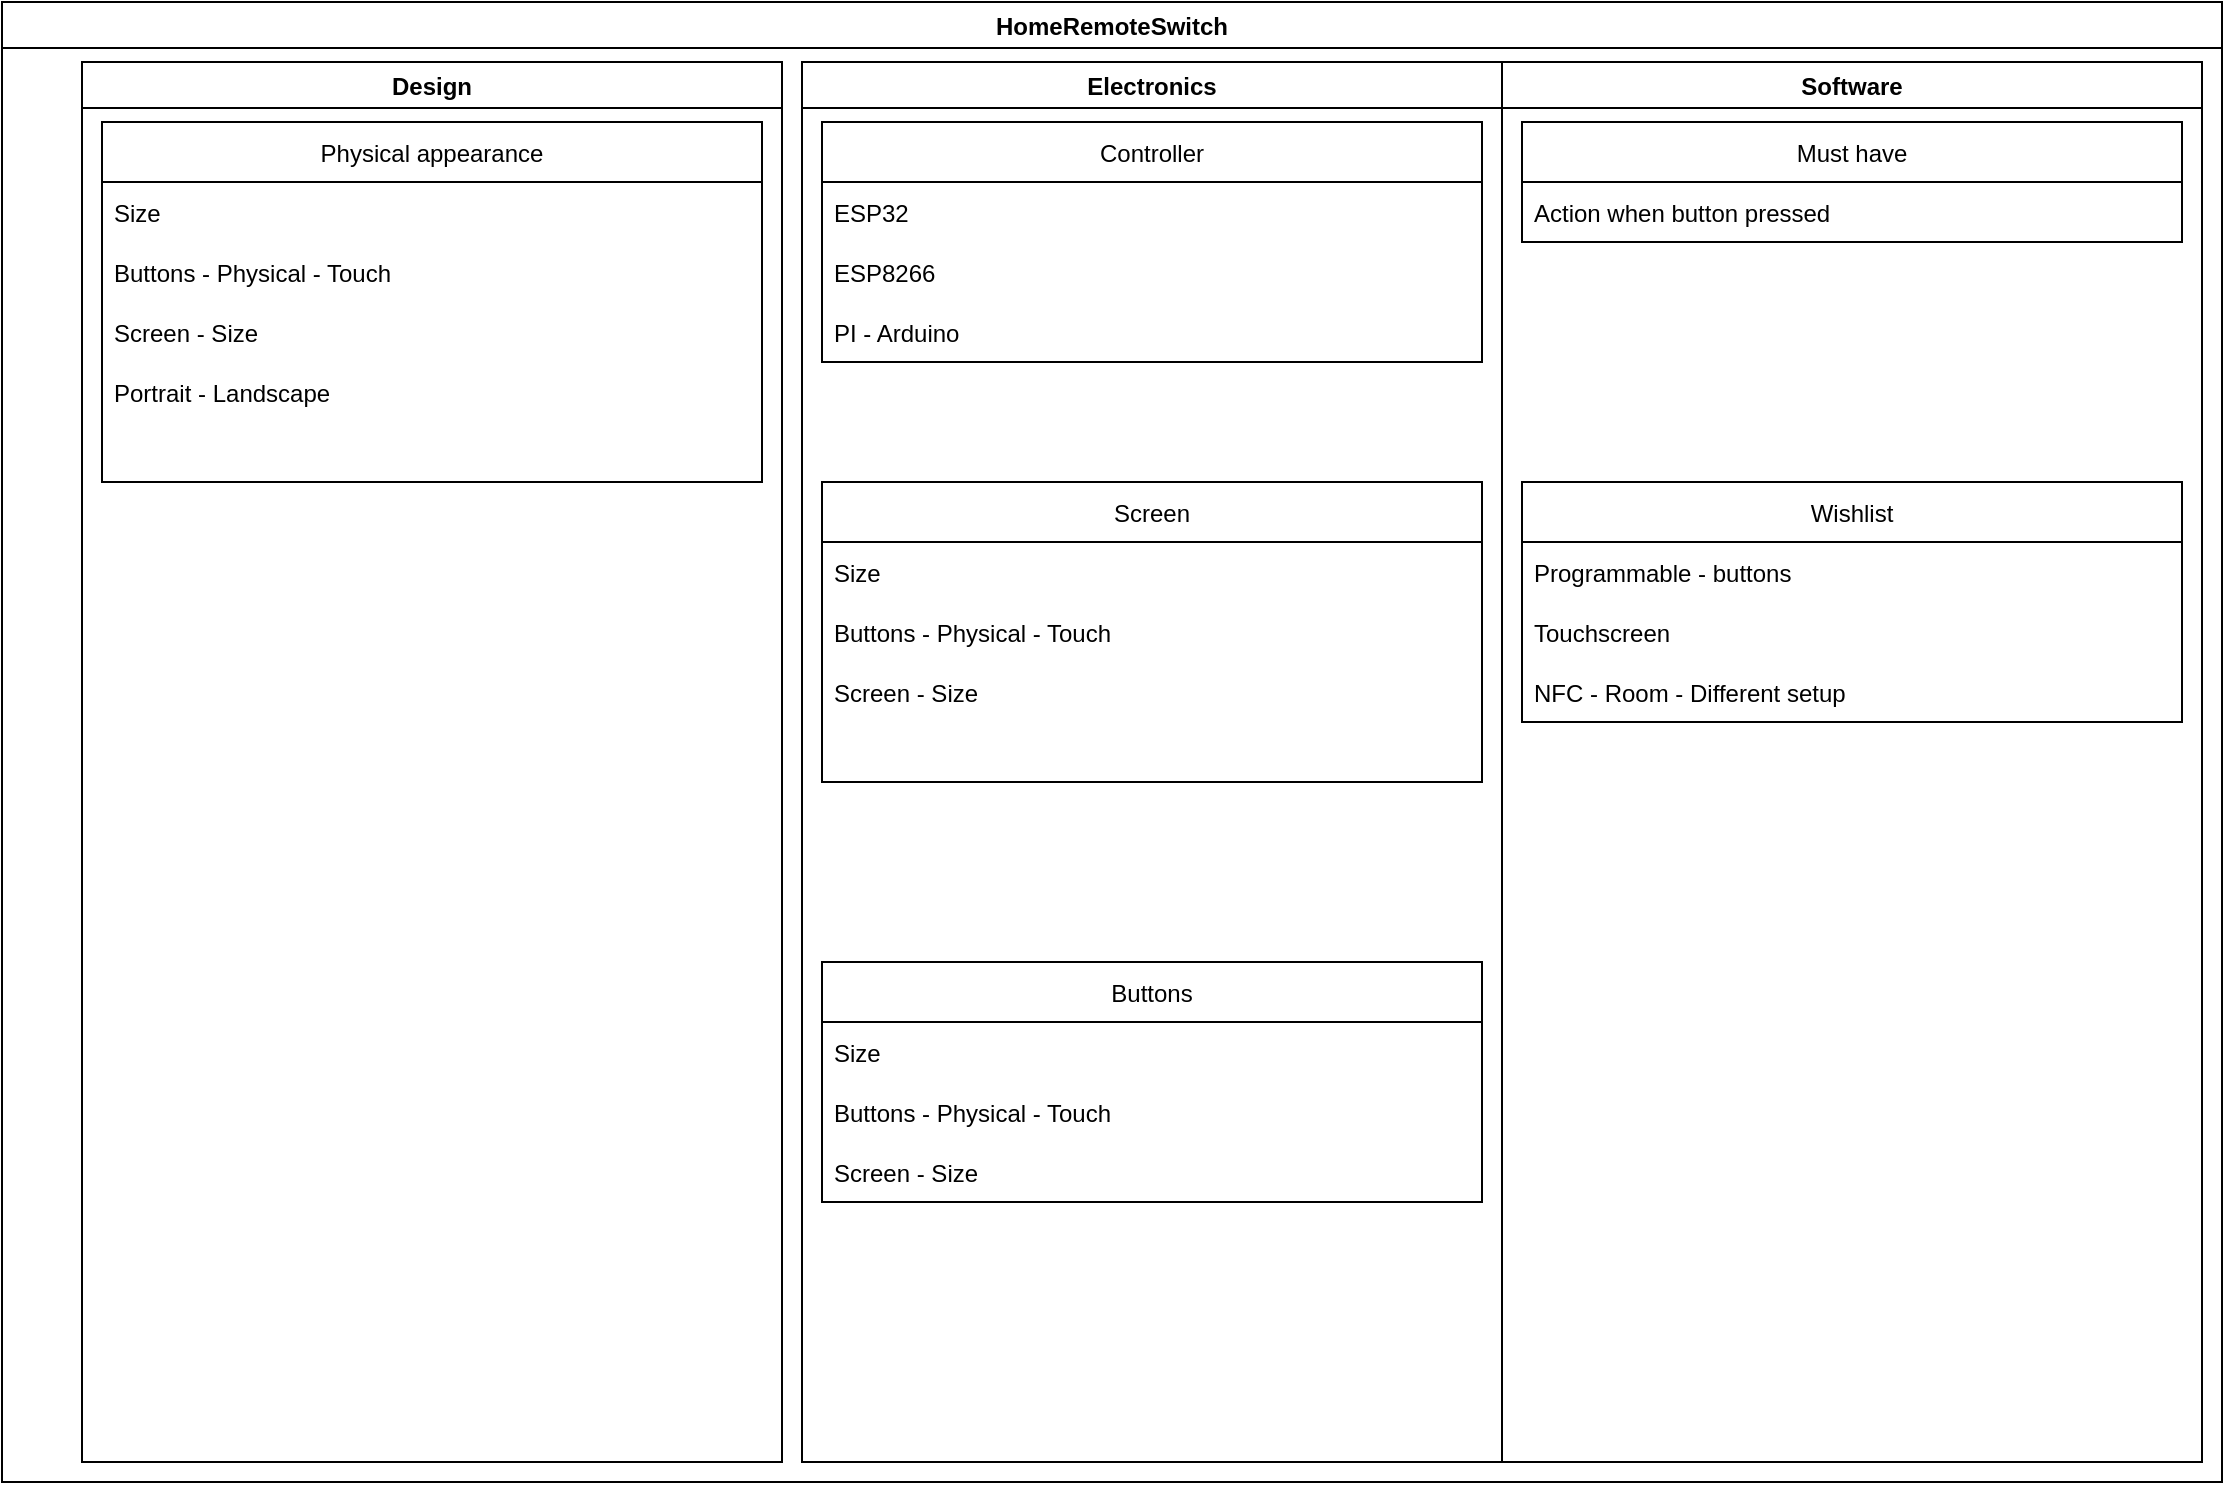 <mxfile compressed="true" version="16.4.3" type="github" pages="2"><diagram id="cyj2I8m4CIORVA16PG1a" name="Feature List"><mxGraphModel dx="1422" dy="772" grid="1" gridSize="10" guides="1" tooltips="1" connect="1" arrows="1" fold="1" page="1" pageScale="1" pageWidth="1169" pageHeight="827" math="0" shadow="0"><root><mxCell id="NA2hU8dsr6udeIv2EZfv-0"/><mxCell id="NA2hU8dsr6udeIv2EZfv-1" parent="NA2hU8dsr6udeIv2EZfv-0"/><mxCell id="NA2hU8dsr6udeIv2EZfv-2" value="HomeRemoteSwitch" style="swimlane;glass=0;" parent="NA2hU8dsr6udeIv2EZfv-1" vertex="1"><mxGeometry x="40" y="10" width="1110" height="740" as="geometry"><mxRectangle x="40" y="10" width="150" height="23" as="alternateBounds"/></mxGeometry></mxCell><mxCell id="NA2hU8dsr6udeIv2EZfv-3" value="Design" style="swimlane;glass=0;" parent="NA2hU8dsr6udeIv2EZfv-2" vertex="1"><mxGeometry x="40" y="30" width="350" height="700" as="geometry"/></mxCell><mxCell id="TW4_gjaISeFZMl4BVUy--1" value="Physical appearance" style="swimlane;fontStyle=0;childLayout=stackLayout;horizontal=1;startSize=30;horizontalStack=0;resizeParent=1;resizeParentMax=0;resizeLast=0;collapsible=1;marginBottom=0;glass=0;" parent="NA2hU8dsr6udeIv2EZfv-3" vertex="1"><mxGeometry x="10" y="30" width="330" height="180" as="geometry"/></mxCell><mxCell id="TW4_gjaISeFZMl4BVUy--2" value="Size" style="text;strokeColor=none;fillColor=none;align=left;verticalAlign=middle;spacingLeft=4;spacingRight=4;overflow=hidden;points=[[0,0.5],[1,0.5]];portConstraint=eastwest;rotatable=0;glass=0;" parent="TW4_gjaISeFZMl4BVUy--1" vertex="1"><mxGeometry y="30" width="330" height="30" as="geometry"/></mxCell><mxCell id="TW4_gjaISeFZMl4BVUy--3" value="Buttons - Physical - Touch" style="text;strokeColor=none;fillColor=none;align=left;verticalAlign=middle;spacingLeft=4;spacingRight=4;overflow=hidden;points=[[0,0.5],[1,0.5]];portConstraint=eastwest;rotatable=0;glass=0;" parent="TW4_gjaISeFZMl4BVUy--1" vertex="1"><mxGeometry y="60" width="330" height="30" as="geometry"/></mxCell><mxCell id="TW4_gjaISeFZMl4BVUy--4" value="Screen - Size" style="text;strokeColor=none;fillColor=none;align=left;verticalAlign=middle;spacingLeft=4;spacingRight=4;overflow=hidden;points=[[0,0.5],[1,0.5]];portConstraint=eastwest;rotatable=0;glass=0;" parent="TW4_gjaISeFZMl4BVUy--1" vertex="1"><mxGeometry y="90" width="330" height="30" as="geometry"/></mxCell><mxCell id="TW4_gjaISeFZMl4BVUy--27" value="Portrait - Landscape" style="text;strokeColor=none;fillColor=none;align=left;verticalAlign=middle;spacingLeft=4;spacingRight=4;overflow=hidden;points=[[0,0.5],[1,0.5]];portConstraint=eastwest;rotatable=0;glass=0;" parent="TW4_gjaISeFZMl4BVUy--1" vertex="1"><mxGeometry y="120" width="330" height="30" as="geometry"/></mxCell><mxCell id="TW4_gjaISeFZMl4BVUy--28" style="text;strokeColor=none;fillColor=none;align=left;verticalAlign=middle;spacingLeft=4;spacingRight=4;overflow=hidden;points=[[0,0.5],[1,0.5]];portConstraint=eastwest;rotatable=0;glass=0;" parent="TW4_gjaISeFZMl4BVUy--1" vertex="1"><mxGeometry y="150" width="330" height="30" as="geometry"/></mxCell><mxCell id="NA2hU8dsr6udeIv2EZfv-5" value="Electronics" style="swimlane;glass=0;" parent="NA2hU8dsr6udeIv2EZfv-2" vertex="1"><mxGeometry x="400" y="30" width="350" height="700" as="geometry"/></mxCell><mxCell id="TW4_gjaISeFZMl4BVUy--16" value="Screen" style="swimlane;fontStyle=0;childLayout=stackLayout;horizontal=1;startSize=30;horizontalStack=0;resizeParent=1;resizeParentMax=0;resizeLast=0;collapsible=1;marginBottom=0;glass=0;" parent="NA2hU8dsr6udeIv2EZfv-5" vertex="1"><mxGeometry x="10" y="210" width="330" height="150" as="geometry"/></mxCell><mxCell id="TW4_gjaISeFZMl4BVUy--17" value="Size" style="text;strokeColor=none;fillColor=none;align=left;verticalAlign=middle;spacingLeft=4;spacingRight=4;overflow=hidden;points=[[0,0.5],[1,0.5]];portConstraint=eastwest;rotatable=0;glass=0;" parent="TW4_gjaISeFZMl4BVUy--16" vertex="1"><mxGeometry y="30" width="330" height="30" as="geometry"/></mxCell><mxCell id="TW4_gjaISeFZMl4BVUy--18" value="Buttons - Physical - Touch" style="text;strokeColor=none;fillColor=none;align=left;verticalAlign=middle;spacingLeft=4;spacingRight=4;overflow=hidden;points=[[0,0.5],[1,0.5]];portConstraint=eastwest;rotatable=0;glass=0;" parent="TW4_gjaISeFZMl4BVUy--16" vertex="1"><mxGeometry y="60" width="330" height="30" as="geometry"/></mxCell><mxCell id="TW4_gjaISeFZMl4BVUy--19" value="Screen - Size" style="text;strokeColor=none;fillColor=none;align=left;verticalAlign=middle;spacingLeft=4;spacingRight=4;overflow=hidden;points=[[0,0.5],[1,0.5]];portConstraint=eastwest;rotatable=0;glass=0;" parent="TW4_gjaISeFZMl4BVUy--16" vertex="1"><mxGeometry y="90" width="330" height="30" as="geometry"/></mxCell><mxCell id="TW4_gjaISeFZMl4BVUy--29" style="text;strokeColor=none;fillColor=none;align=left;verticalAlign=middle;spacingLeft=4;spacingRight=4;overflow=hidden;points=[[0,0.5],[1,0.5]];portConstraint=eastwest;rotatable=0;glass=0;" parent="TW4_gjaISeFZMl4BVUy--16" vertex="1"><mxGeometry y="120" width="330" height="30" as="geometry"/></mxCell><mxCell id="TW4_gjaISeFZMl4BVUy--23" value="Buttons" style="swimlane;fontStyle=0;childLayout=stackLayout;horizontal=1;startSize=30;horizontalStack=0;resizeParent=1;resizeParentMax=0;resizeLast=0;collapsible=1;marginBottom=0;glass=0;" parent="NA2hU8dsr6udeIv2EZfv-5" vertex="1"><mxGeometry x="10" y="450" width="330" height="120" as="geometry"/></mxCell><mxCell id="TW4_gjaISeFZMl4BVUy--24" value="Size" style="text;strokeColor=none;fillColor=none;align=left;verticalAlign=middle;spacingLeft=4;spacingRight=4;overflow=hidden;points=[[0,0.5],[1,0.5]];portConstraint=eastwest;rotatable=0;glass=0;" parent="TW4_gjaISeFZMl4BVUy--23" vertex="1"><mxGeometry y="30" width="330" height="30" as="geometry"/></mxCell><mxCell id="TW4_gjaISeFZMl4BVUy--25" value="Buttons - Physical - Touch" style="text;strokeColor=none;fillColor=none;align=left;verticalAlign=middle;spacingLeft=4;spacingRight=4;overflow=hidden;points=[[0,0.5],[1,0.5]];portConstraint=eastwest;rotatable=0;glass=0;" parent="TW4_gjaISeFZMl4BVUy--23" vertex="1"><mxGeometry y="60" width="330" height="30" as="geometry"/></mxCell><mxCell id="TW4_gjaISeFZMl4BVUy--26" value="Screen - Size" style="text;strokeColor=none;fillColor=none;align=left;verticalAlign=middle;spacingLeft=4;spacingRight=4;overflow=hidden;points=[[0,0.5],[1,0.5]];portConstraint=eastwest;rotatable=0;glass=0;" parent="TW4_gjaISeFZMl4BVUy--23" vertex="1"><mxGeometry y="90" width="330" height="30" as="geometry"/></mxCell><mxCell id="NA2hU8dsr6udeIv2EZfv-6" value="Software" style="swimlane;glass=0;" parent="NA2hU8dsr6udeIv2EZfv-2" vertex="1"><mxGeometry x="750" y="30" width="350" height="700" as="geometry"/></mxCell><mxCell id="TW4_gjaISeFZMl4BVUy--39" value="Must have" style="swimlane;fontStyle=0;childLayout=stackLayout;horizontal=1;startSize=30;horizontalStack=0;resizeParent=1;resizeParentMax=0;resizeLast=0;collapsible=1;marginBottom=0;glass=0;" parent="NA2hU8dsr6udeIv2EZfv-6" vertex="1"><mxGeometry x="10" y="30" width="330" height="60" as="geometry"/></mxCell><mxCell id="TW4_gjaISeFZMl4BVUy--42" value="Action when button pressed" style="text;strokeColor=none;fillColor=none;align=left;verticalAlign=middle;spacingLeft=4;spacingRight=4;overflow=hidden;points=[[0,0.5],[1,0.5]];portConstraint=eastwest;rotatable=0;glass=0;" parent="TW4_gjaISeFZMl4BVUy--39" vertex="1"><mxGeometry y="30" width="330" height="30" as="geometry"/></mxCell><mxCell id="TW4_gjaISeFZMl4BVUy--9" value="Controller" style="swimlane;fontStyle=0;childLayout=stackLayout;horizontal=1;startSize=30;horizontalStack=0;resizeParent=1;resizeParentMax=0;resizeLast=0;collapsible=1;marginBottom=0;glass=0;" parent="NA2hU8dsr6udeIv2EZfv-1" vertex="1"><mxGeometry x="450" y="70" width="330" height="120" as="geometry"/></mxCell><mxCell id="TW4_gjaISeFZMl4BVUy--10" value="ESP32" style="text;strokeColor=none;fillColor=none;align=left;verticalAlign=middle;spacingLeft=4;spacingRight=4;overflow=hidden;points=[[0,0.5],[1,0.5]];portConstraint=eastwest;rotatable=0;glass=0;" parent="TW4_gjaISeFZMl4BVUy--9" vertex="1"><mxGeometry y="30" width="330" height="30" as="geometry"/></mxCell><mxCell id="TW4_gjaISeFZMl4BVUy--11" value="ESP8266" style="text;strokeColor=none;fillColor=none;align=left;verticalAlign=middle;spacingLeft=4;spacingRight=4;overflow=hidden;points=[[0,0.5],[1,0.5]];portConstraint=eastwest;rotatable=0;glass=0;" parent="TW4_gjaISeFZMl4BVUy--9" vertex="1"><mxGeometry y="60" width="330" height="30" as="geometry"/></mxCell><mxCell id="TW4_gjaISeFZMl4BVUy--12" value="PI - Arduino" style="text;strokeColor=none;fillColor=none;align=left;verticalAlign=middle;spacingLeft=4;spacingRight=4;overflow=hidden;points=[[0,0.5],[1,0.5]];portConstraint=eastwest;rotatable=0;glass=0;" parent="TW4_gjaISeFZMl4BVUy--9" vertex="1"><mxGeometry y="90" width="330" height="30" as="geometry"/></mxCell><mxCell id="TW4_gjaISeFZMl4BVUy--34" value="Wishlist" style="swimlane;fontStyle=0;childLayout=stackLayout;horizontal=1;startSize=30;horizontalStack=0;resizeParent=1;resizeParentMax=0;resizeLast=0;collapsible=1;marginBottom=0;glass=0;" parent="NA2hU8dsr6udeIv2EZfv-1" vertex="1"><mxGeometry x="800" y="250" width="330" height="120" as="geometry"/></mxCell><mxCell id="TW4_gjaISeFZMl4BVUy--35" value="Programmable - buttons" style="text;strokeColor=none;fillColor=none;align=left;verticalAlign=middle;spacingLeft=4;spacingRight=4;overflow=hidden;points=[[0,0.5],[1,0.5]];portConstraint=eastwest;rotatable=0;glass=0;" parent="TW4_gjaISeFZMl4BVUy--34" vertex="1"><mxGeometry y="30" width="330" height="30" as="geometry"/></mxCell><mxCell id="TW4_gjaISeFZMl4BVUy--36" value="Touchscreen" style="text;strokeColor=none;fillColor=none;align=left;verticalAlign=middle;spacingLeft=4;spacingRight=4;overflow=hidden;points=[[0,0.5],[1,0.5]];portConstraint=eastwest;rotatable=0;glass=0;" parent="TW4_gjaISeFZMl4BVUy--34" vertex="1"><mxGeometry y="60" width="330" height="30" as="geometry"/></mxCell><mxCell id="TW4_gjaISeFZMl4BVUy--38" value="NFC - Room - Different setup" style="text;strokeColor=none;fillColor=none;align=left;verticalAlign=middle;spacingLeft=4;spacingRight=4;overflow=hidden;points=[[0,0.5],[1,0.5]];portConstraint=eastwest;rotatable=0;glass=0;" parent="TW4_gjaISeFZMl4BVUy--34" vertex="1"><mxGeometry y="90" width="330" height="30" as="geometry"/></mxCell></root></mxGraphModel></diagram><diagram id="f1y9jZlMJJFVkBE3C7cE" name="Mockup"><mxGraphModel dx="2585" dy="1404" grid="1" gridSize="10" guides="1" tooltips="1" connect="1" arrows="1" fold="1" page="1" pageScale="1" pageWidth="827" pageHeight="1169" math="0" shadow="0"><root><mxCell id="Y3SsSNrwNNJLgOqM3jB9-0"/><mxCell id="Y3SsSNrwNNJLgOqM3jB9-1" parent="Y3SsSNrwNNJLgOqM3jB9-0"/><mxCell id="Y3SsSNrwNNJLgOqM3jB9-12" value="" style="rounded=1;whiteSpace=wrap;html=1;glass=0;strokeWidth=4;fillColor=none;" vertex="1" parent="Y3SsSNrwNNJLgOqM3jB9-1"><mxGeometry x="216" y="260" width="395" height="630" as="geometry"/></mxCell><mxCell id="Y3SsSNrwNNJLgOqM3jB9-11" value="" style="whiteSpace=wrap;html=1;aspect=fixed;rounded=1;glass=0;strokeWidth=4;fillColor=#808080;arcSize=6;imageWidth=24;" vertex="1" parent="Y3SsSNrwNNJLgOqM3jB9-1"><mxGeometry x="236" y="410" width="360" height="360" as="geometry"/></mxCell><mxCell id="Y3SsSNrwNNJLgOqM3jB9-13" value="" style="rounded=1;whiteSpace=wrap;html=1;glass=0;strokeWidth=4;fillColor=none;" vertex="1" parent="Y3SsSNrwNNJLgOqM3jB9-1"><mxGeometry x="266" y="795" width="60" height="60" as="geometry"/></mxCell><mxCell id="Y3SsSNrwNNJLgOqM3jB9-14" value="" style="rounded=1;whiteSpace=wrap;html=1;glass=0;strokeWidth=4;fillColor=none;" vertex="1" parent="Y3SsSNrwNNJLgOqM3jB9-1"><mxGeometry x="386" y="795" width="60" height="60" as="geometry"/></mxCell><mxCell id="Y3SsSNrwNNJLgOqM3jB9-15" value="" style="rounded=1;whiteSpace=wrap;html=1;glass=0;strokeWidth=4;fillColor=none;" vertex="1" parent="Y3SsSNrwNNJLgOqM3jB9-1"><mxGeometry x="506" y="795" width="60" height="60" as="geometry"/></mxCell><mxCell id="Y3SsSNrwNNJLgOqM3jB9-16" value="" style="rounded=1;whiteSpace=wrap;html=1;glass=0;strokeWidth=4;fillColor=none;" vertex="1" parent="Y3SsSNrwNNJLgOqM3jB9-1"><mxGeometry x="261" y="310" width="60" height="60" as="geometry"/></mxCell><mxCell id="Y3SsSNrwNNJLgOqM3jB9-17" value="" style="rounded=1;whiteSpace=wrap;html=1;glass=0;strokeWidth=4;fillColor=none;" vertex="1" parent="Y3SsSNrwNNJLgOqM3jB9-1"><mxGeometry x="381" y="310" width="60" height="60" as="geometry"/></mxCell><mxCell id="Y3SsSNrwNNJLgOqM3jB9-18" value="" style="rounded=1;whiteSpace=wrap;html=1;glass=0;strokeWidth=4;fillColor=none;" vertex="1" parent="Y3SsSNrwNNJLgOqM3jB9-1"><mxGeometry x="501" y="310" width="60" height="60" as="geometry"/></mxCell><mxCell id="Y3SsSNrwNNJLgOqM3jB9-19" value="" style="whiteSpace=wrap;html=1;aspect=fixed;rounded=1;glass=0;strokeWidth=1;fillColor=none;" vertex="1" parent="Y3SsSNrwNNJLgOqM3jB9-1"><mxGeometry x="306" y="480" width="220" height="220" as="geometry"/></mxCell><mxCell id="Y3SsSNrwNNJLgOqM3jB9-20" value="15/10/2022" style="text;strokeColor=none;fillColor=none;align=left;verticalAlign=middle;spacingLeft=4;spacingRight=4;overflow=hidden;points=[[0,0.5],[1,0.5]];portConstraint=eastwest;rotatable=0;rounded=1;glass=0;" vertex="1" parent="Y3SsSNrwNNJLgOqM3jB9-1"><mxGeometry x="326" y="490" width="80" height="30" as="geometry"/></mxCell><mxCell id="Y3SsSNrwNNJLgOqM3jB9-21" value="18° C" style="text;strokeColor=none;fillColor=none;align=left;verticalAlign=middle;spacingLeft=4;spacingRight=4;overflow=hidden;points=[[0,0.5],[1,0.5]];portConstraint=eastwest;rotatable=0;rounded=1;glass=0;" vertex="1" parent="Y3SsSNrwNNJLgOqM3jB9-1"><mxGeometry x="456" y="490" width="60" height="30" as="geometry"/></mxCell><mxCell id="Y3SsSNrwNNJLgOqM3jB9-22" value="Bedroom" style="text;strokeColor=none;fillColor=none;align=center;verticalAlign=middle;spacingLeft=4;spacingRight=4;overflow=hidden;points=[[0,0.5],[1,0.5]];portConstraint=eastwest;rotatable=0;rounded=1;glass=0;fontSize=19;" vertex="1" parent="Y3SsSNrwNNJLgOqM3jB9-1"><mxGeometry x="341" y="520" width="150" height="70" as="geometry"/></mxCell><mxCell id="Y3SsSNrwNNJLgOqM3jB9-23" value="Status A" style="text;strokeColor=none;fillColor=none;align=left;verticalAlign=middle;spacingLeft=4;spacingRight=4;overflow=hidden;points=[[0,0.5],[1,0.5]];portConstraint=eastwest;rotatable=0;rounded=1;glass=0;fontSize=12;" vertex="1" parent="Y3SsSNrwNNJLgOqM3jB9-1"><mxGeometry x="336" y="600" width="80" height="30" as="geometry"/></mxCell><mxCell id="Y3SsSNrwNNJLgOqM3jB9-24" value="Status B" style="text;strokeColor=none;fillColor=none;align=left;verticalAlign=middle;spacingLeft=4;spacingRight=4;overflow=hidden;points=[[0,0.5],[1,0.5]];portConstraint=eastwest;rotatable=0;rounded=1;glass=0;fontSize=12;" vertex="1" parent="Y3SsSNrwNNJLgOqM3jB9-1"><mxGeometry x="336" y="630" width="80" height="30" as="geometry"/></mxCell><mxCell id="Y3SsSNrwNNJLgOqM3jB9-25" value="Status C" style="text;strokeColor=none;fillColor=none;align=left;verticalAlign=middle;spacingLeft=4;spacingRight=4;overflow=hidden;points=[[0,0.5],[1,0.5]];portConstraint=eastwest;rotatable=0;rounded=1;glass=0;fontSize=12;" vertex="1" parent="Y3SsSNrwNNJLgOqM3jB9-1"><mxGeometry x="336" y="660" width="80" height="30" as="geometry"/></mxCell><mxCell id="Y3SsSNrwNNJLgOqM3jB9-26" value="btn Label" style="text;html=1;align=center;verticalAlign=middle;whiteSpace=wrap;rounded=1;glass=1;fontSize=12;strokeColor=#666666;fillColor=#f5f5f5;gradientColor=#b3b3b3;" vertex="1" parent="Y3SsSNrwNNJLgOqM3jB9-1"><mxGeometry x="266" y="720" width="60" height="30" as="geometry"/></mxCell><mxCell id="Y3SsSNrwNNJLgOqM3jB9-27" value="btn Label" style="text;html=1;align=center;verticalAlign=middle;whiteSpace=wrap;rounded=1;glass=1;fontSize=12;strokeColor=#666666;fillColor=#f5f5f5;gradientColor=#b3b3b3;" vertex="1" parent="Y3SsSNrwNNJLgOqM3jB9-1"><mxGeometry x="386" y="720" width="60" height="30" as="geometry"/></mxCell><mxCell id="Y3SsSNrwNNJLgOqM3jB9-28" value="btn Label" style="text;html=1;align=center;verticalAlign=middle;whiteSpace=wrap;rounded=1;glass=1;fontSize=12;strokeColor=#666666;fillColor=#f5f5f5;gradientColor=#b3b3b3;" vertex="1" parent="Y3SsSNrwNNJLgOqM3jB9-1"><mxGeometry x="506" y="720" width="60" height="30" as="geometry"/></mxCell><mxCell id="Y3SsSNrwNNJLgOqM3jB9-29" value="btn Label" style="text;html=1;align=center;verticalAlign=middle;whiteSpace=wrap;rounded=1;glass=1;fontSize=12;strokeColor=#666666;fillColor=#f5f5f5;gradientColor=#b3b3b3;" vertex="1" parent="Y3SsSNrwNNJLgOqM3jB9-1"><mxGeometry x="261" y="430" width="60" height="30" as="geometry"/></mxCell><mxCell id="Y3SsSNrwNNJLgOqM3jB9-30" value="btn Label" style="text;html=1;align=center;verticalAlign=middle;whiteSpace=wrap;rounded=1;glass=1;fontSize=12;strokeColor=#666666;fillColor=#f5f5f5;gradientColor=#b3b3b3;" vertex="1" parent="Y3SsSNrwNNJLgOqM3jB9-1"><mxGeometry x="381" y="430" width="60" height="30" as="geometry"/></mxCell><mxCell id="Y3SsSNrwNNJLgOqM3jB9-31" value="btn Label" style="text;html=1;align=center;verticalAlign=middle;whiteSpace=wrap;rounded=1;glass=1;fontSize=12;strokeColor=#666666;fillColor=#f5f5f5;gradientColor=#b3b3b3;" vertex="1" parent="Y3SsSNrwNNJLgOqM3jB9-1"><mxGeometry x="501" y="430" width="60" height="30" as="geometry"/></mxCell></root></mxGraphModel></diagram></mxfile>